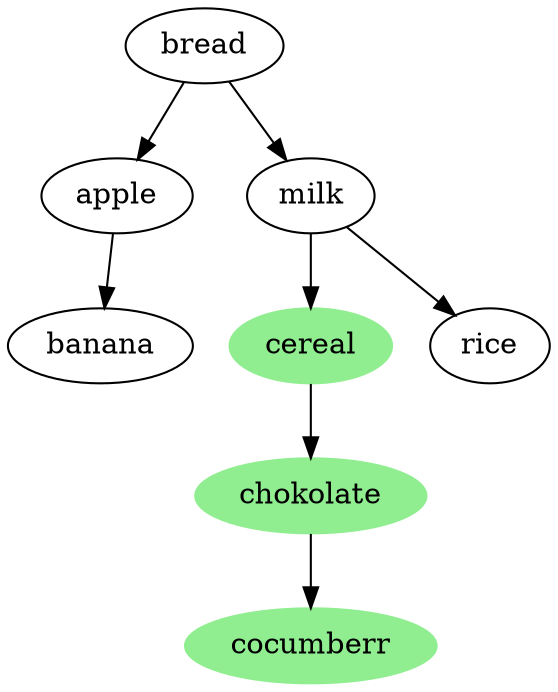 digraph Words {
subgraph tier1
{
node [color="lightgreen",style="filled",group="tier1"]
cereal
chokolate
cocumberr
}
bread -> apple;
bread -> milk;
apple -> banana;
milk -> cereal;
milk -> rice;
cereal -> chokolate;
chokolate -> cocumberr;
}
